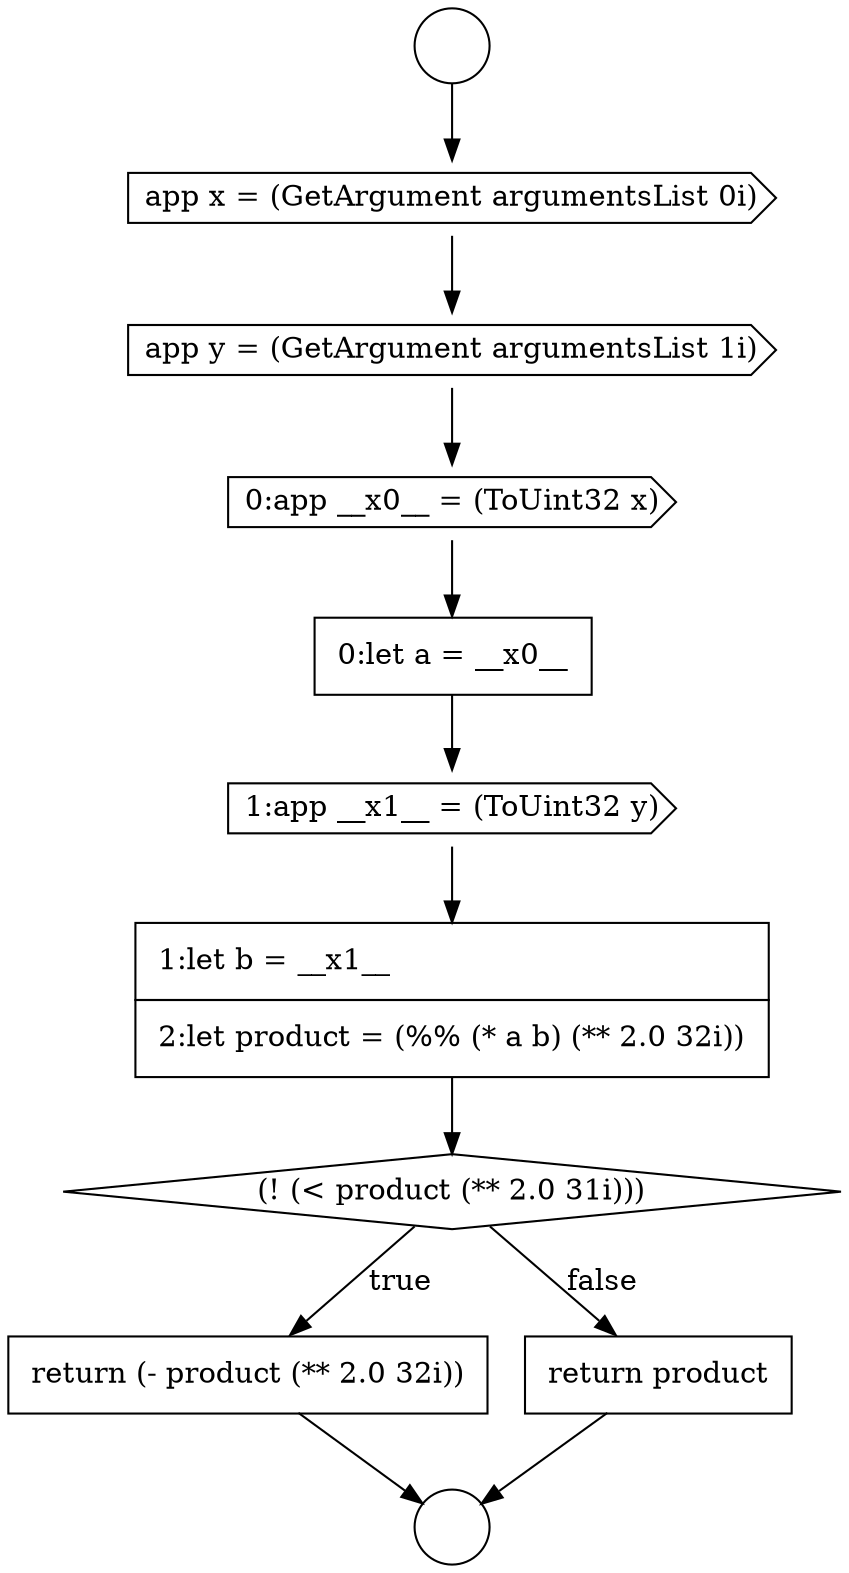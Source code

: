 digraph {
  node11040 [shape=none, margin=0, label=<<font color="black">
    <table border="0" cellborder="1" cellspacing="0" cellpadding="10">
      <tr><td align="left">return (- product (** 2.0 32i))</td></tr>
    </table>
  </font>> color="black" fillcolor="white" style=filled]
  node11036 [shape=none, margin=0, label=<<font color="black">
    <table border="0" cellborder="1" cellspacing="0" cellpadding="10">
      <tr><td align="left">0:let a = __x0__</td></tr>
    </table>
  </font>> color="black" fillcolor="white" style=filled]
  node11032 [shape=circle label=" " color="black" fillcolor="white" style=filled]
  node11037 [shape=cds, label=<<font color="black">1:app __x1__ = (ToUint32 y)</font>> color="black" fillcolor="white" style=filled]
  node11031 [shape=circle label=" " color="black" fillcolor="white" style=filled]
  node11033 [shape=cds, label=<<font color="black">app x = (GetArgument argumentsList 0i)</font>> color="black" fillcolor="white" style=filled]
  node11038 [shape=none, margin=0, label=<<font color="black">
    <table border="0" cellborder="1" cellspacing="0" cellpadding="10">
      <tr><td align="left">1:let b = __x1__</td></tr>
      <tr><td align="left">2:let product = (%% (* a b) (** 2.0 32i))</td></tr>
    </table>
  </font>> color="black" fillcolor="white" style=filled]
  node11041 [shape=none, margin=0, label=<<font color="black">
    <table border="0" cellborder="1" cellspacing="0" cellpadding="10">
      <tr><td align="left">return product</td></tr>
    </table>
  </font>> color="black" fillcolor="white" style=filled]
  node11034 [shape=cds, label=<<font color="black">app y = (GetArgument argumentsList 1i)</font>> color="black" fillcolor="white" style=filled]
  node11039 [shape=diamond, label=<<font color="black">(! (&lt; product (** 2.0 31i)))</font>> color="black" fillcolor="white" style=filled]
  node11035 [shape=cds, label=<<font color="black">0:app __x0__ = (ToUint32 x)</font>> color="black" fillcolor="white" style=filled]
  node11035 -> node11036 [ color="black"]
  node11041 -> node11032 [ color="black"]
  node11034 -> node11035 [ color="black"]
  node11038 -> node11039 [ color="black"]
  node11036 -> node11037 [ color="black"]
  node11037 -> node11038 [ color="black"]
  node11039 -> node11040 [label=<<font color="black">true</font>> color="black"]
  node11039 -> node11041 [label=<<font color="black">false</font>> color="black"]
  node11031 -> node11033 [ color="black"]
  node11033 -> node11034 [ color="black"]
  node11040 -> node11032 [ color="black"]
}
